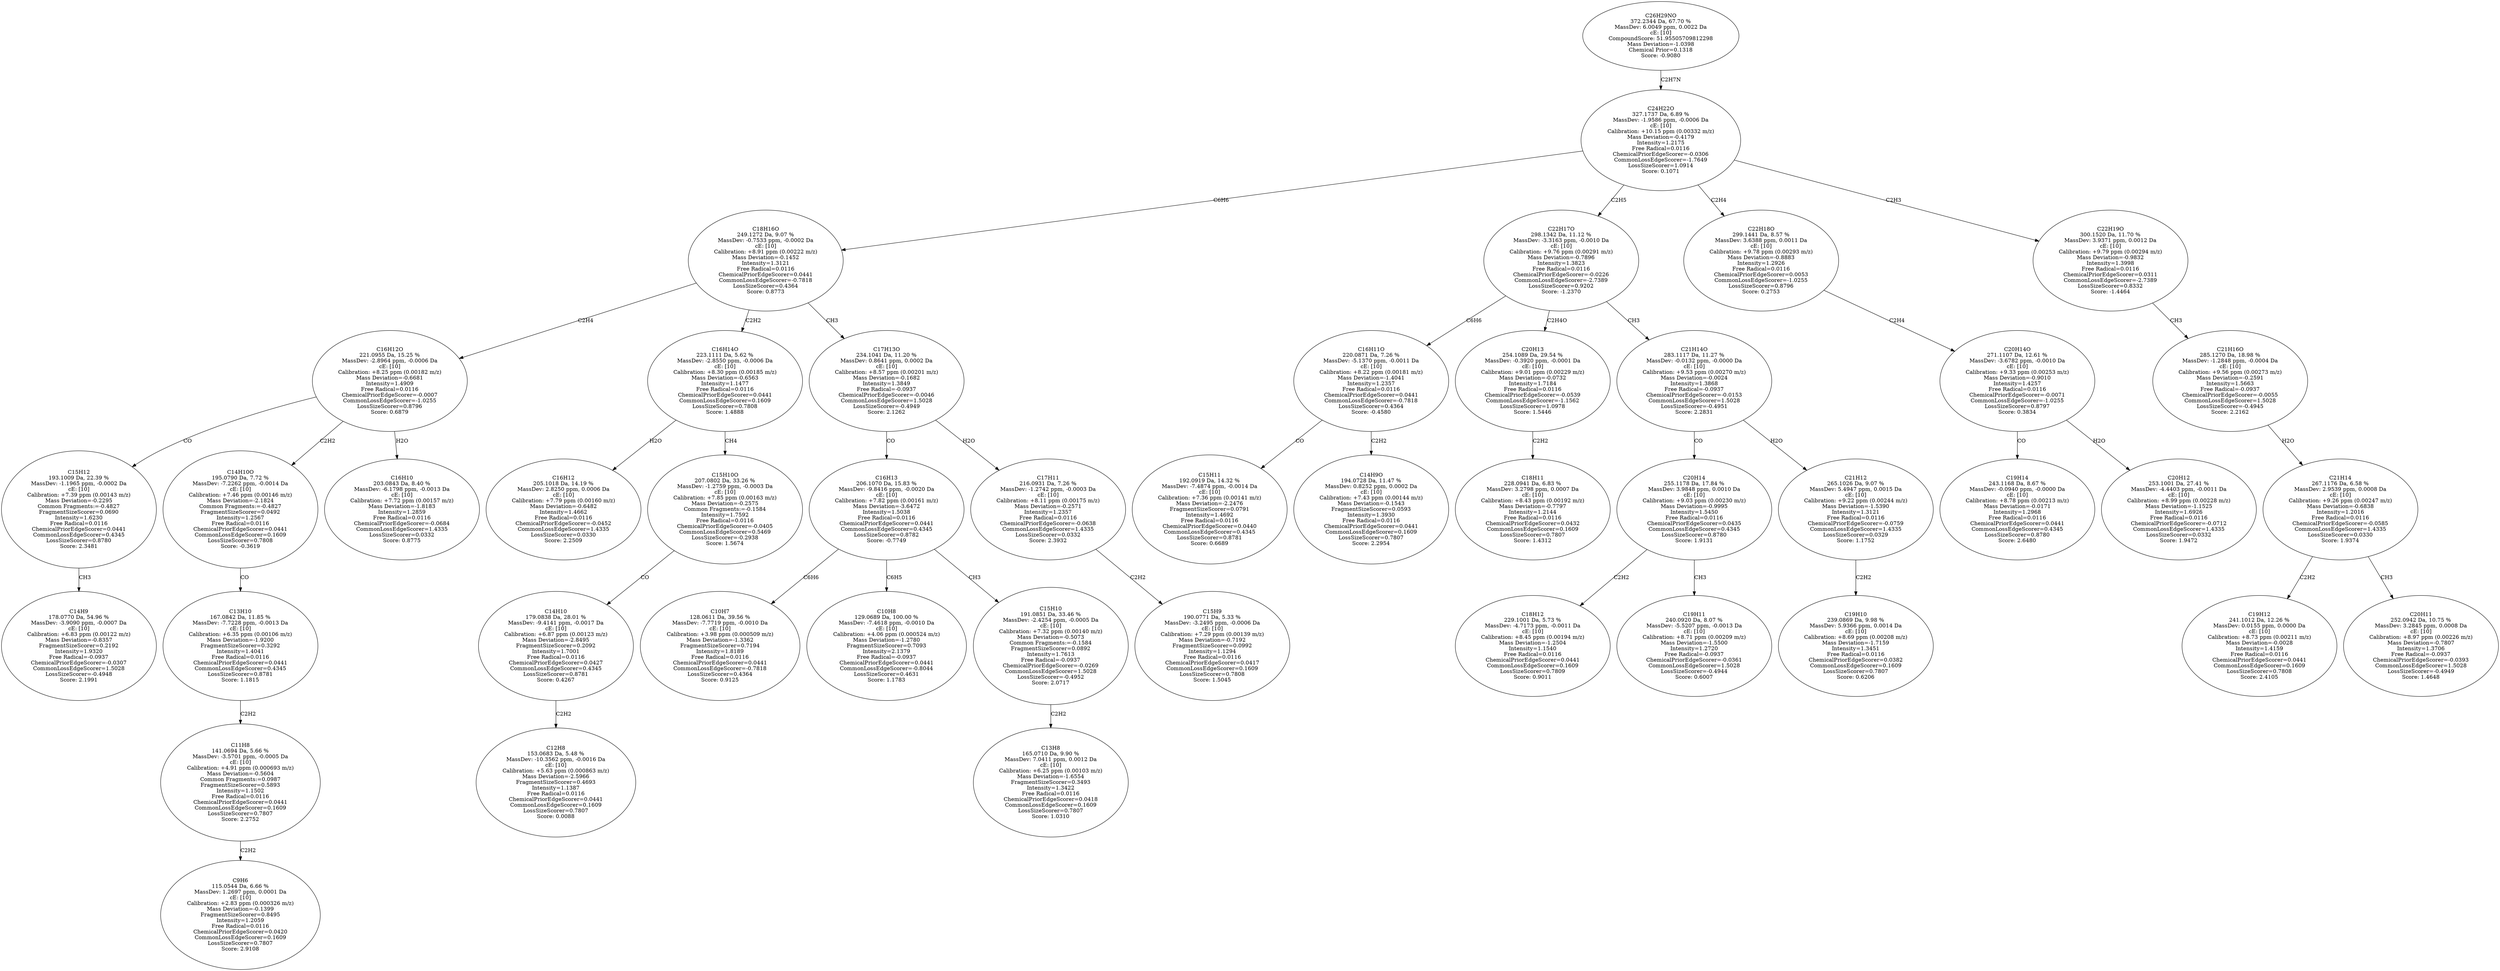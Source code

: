 strict digraph {
v1 [label="C14H9\n178.0770 Da, 54.96 %\nMassDev: -3.9090 ppm, -0.0007 Da\ncE: [10]\nCalibration: +6.83 ppm (0.00122 m/z)\nMass Deviation=-0.8357\nFragmentSizeScorer=0.2192\nIntensity=1.9320\nFree Radical=-0.0937\nChemicalPriorEdgeScorer=-0.0307\nCommonLossEdgeScorer=1.5028\nLossSizeScorer=-0.4948\nScore: 2.1991"];
v2 [label="C15H12\n193.1009 Da, 22.39 %\nMassDev: -1.1965 ppm, -0.0002 Da\ncE: [10]\nCalibration: +7.39 ppm (0.00143 m/z)\nMass Deviation=-0.2295\nCommon Fragments:=-0.4827\nFragmentSizeScorer=0.0690\nIntensity=1.6230\nFree Radical=0.0116\nChemicalPriorEdgeScorer=0.0441\nCommonLossEdgeScorer=0.4345\nLossSizeScorer=0.8780\nScore: 2.3481"];
v3 [label="C9H6\n115.0544 Da, 6.66 %\nMassDev: 1.2697 ppm, 0.0001 Da\ncE: [10]\nCalibration: +2.83 ppm (0.000326 m/z)\nMass Deviation=-0.1399\nFragmentSizeScorer=0.8495\nIntensity=1.2059\nFree Radical=0.0116\nChemicalPriorEdgeScorer=0.0420\nCommonLossEdgeScorer=0.1609\nLossSizeScorer=0.7807\nScore: 2.9108"];
v4 [label="C11H8\n141.0694 Da, 5.66 %\nMassDev: -3.5701 ppm, -0.0005 Da\ncE: [10]\nCalibration: +4.91 ppm (0.000693 m/z)\nMass Deviation=-0.5604\nCommon Fragments:=0.0987\nFragmentSizeScorer=0.5893\nIntensity=1.1502\nFree Radical=0.0116\nChemicalPriorEdgeScorer=0.0441\nCommonLossEdgeScorer=0.1609\nLossSizeScorer=0.7807\nScore: 2.2752"];
v5 [label="C13H10\n167.0842 Da, 11.85 %\nMassDev: -7.7228 ppm, -0.0013 Da\ncE: [10]\nCalibration: +6.35 ppm (0.00106 m/z)\nMass Deviation=-1.9200\nFragmentSizeScorer=0.3292\nIntensity=1.4041\nFree Radical=0.0116\nChemicalPriorEdgeScorer=0.0441\nCommonLossEdgeScorer=0.4345\nLossSizeScorer=0.8781\nScore: 1.1815"];
v6 [label="C14H10O\n195.0790 Da, 7.72 %\nMassDev: -7.2262 ppm, -0.0014 Da\ncE: [10]\nCalibration: +7.46 ppm (0.00146 m/z)\nMass Deviation=-2.1824\nCommon Fragments:=-0.4827\nFragmentSizeScorer=0.0492\nIntensity=1.2567\nFree Radical=0.0116\nChemicalPriorEdgeScorer=0.0441\nCommonLossEdgeScorer=0.1609\nLossSizeScorer=0.7808\nScore: -0.3619"];
v7 [label="C16H10\n203.0843 Da, 8.40 %\nMassDev: -6.1798 ppm, -0.0013 Da\ncE: [10]\nCalibration: +7.72 ppm (0.00157 m/z)\nMass Deviation=-1.8183\nIntensity=1.2859\nFree Radical=0.0116\nChemicalPriorEdgeScorer=-0.0684\nCommonLossEdgeScorer=1.4335\nLossSizeScorer=0.0332\nScore: 0.8775"];
v8 [label="C16H12O\n221.0955 Da, 15.25 %\nMassDev: -2.8964 ppm, -0.0006 Da\ncE: [10]\nCalibration: +8.25 ppm (0.00182 m/z)\nMass Deviation=-0.6681\nIntensity=1.4909\nFree Radical=0.0116\nChemicalPriorEdgeScorer=-0.0007\nCommonLossEdgeScorer=-1.0255\nLossSizeScorer=0.8796\nScore: 0.6879"];
v9 [label="C16H12\n205.1018 Da, 14.19 %\nMassDev: 2.8250 ppm, 0.0006 Da\ncE: [10]\nCalibration: +7.79 ppm (0.00160 m/z)\nMass Deviation=-0.6482\nIntensity=1.4662\nFree Radical=0.0116\nChemicalPriorEdgeScorer=-0.0452\nCommonLossEdgeScorer=1.4335\nLossSizeScorer=0.0330\nScore: 2.2509"];
v10 [label="C12H8\n153.0683 Da, 5.48 %\nMassDev: -10.3562 ppm, -0.0016 Da\ncE: [10]\nCalibration: +5.63 ppm (0.000863 m/z)\nMass Deviation=-2.5966\nFragmentSizeScorer=0.4693\nIntensity=1.1387\nFree Radical=0.0116\nChemicalPriorEdgeScorer=0.0441\nCommonLossEdgeScorer=0.1609\nLossSizeScorer=0.7807\nScore: 0.0088"];
v11 [label="C14H10\n179.0838 Da, 28.01 %\nMassDev: -9.4141 ppm, -0.0017 Da\ncE: [10]\nCalibration: +6.87 ppm (0.00123 m/z)\nMass Deviation=-2.8495\nFragmentSizeScorer=0.2092\nIntensity=1.7001\nFree Radical=0.0116\nChemicalPriorEdgeScorer=0.0427\nCommonLossEdgeScorer=0.4345\nLossSizeScorer=0.8781\nScore: 0.4267"];
v12 [label="C15H10O\n207.0802 Da, 33.26 %\nMassDev: -1.2759 ppm, -0.0003 Da\ncE: [10]\nCalibration: +7.85 ppm (0.00163 m/z)\nMass Deviation=-0.2575\nCommon Fragments:=-0.1584\nIntensity=1.7592\nFree Radical=0.0116\nChemicalPriorEdgeScorer=-0.0405\nCommonLossEdgeScorer=0.5469\nLossSizeScorer=-0.2938\nScore: 1.5674"];
v13 [label="C16H14O\n223.1111 Da, 5.62 %\nMassDev: -2.8550 ppm, -0.0006 Da\ncE: [10]\nCalibration: +8.30 ppm (0.00185 m/z)\nMass Deviation=-0.6563\nIntensity=1.1477\nFree Radical=0.0116\nChemicalPriorEdgeScorer=0.0441\nCommonLossEdgeScorer=0.1609\nLossSizeScorer=0.7808\nScore: 1.4888"];
v14 [label="C10H7\n128.0611 Da, 39.56 %\nMassDev: -7.7719 ppm, -0.0010 Da\ncE: [10]\nCalibration: +3.98 ppm (0.000509 m/z)\nMass Deviation=-1.3362\nFragmentSizeScorer=0.7194\nIntensity=1.8189\nFree Radical=0.0116\nChemicalPriorEdgeScorer=0.0441\nCommonLossEdgeScorer=-0.7818\nLossSizeScorer=0.4364\nScore: 0.9125"];
v15 [label="C10H8\n129.0689 Da, 100.00 %\nMassDev: -7.4618 ppm, -0.0010 Da\ncE: [10]\nCalibration: +4.06 ppm (0.000524 m/z)\nMass Deviation=-1.2780\nFragmentSizeScorer=0.7093\nIntensity=2.1379\nFree Radical=-0.0937\nChemicalPriorEdgeScorer=0.0441\nCommonLossEdgeScorer=-0.8044\nLossSizeScorer=0.4631\nScore: 1.1783"];
v16 [label="C13H8\n165.0710 Da, 9.90 %\nMassDev: 7.0411 ppm, 0.0012 Da\ncE: [10]\nCalibration: +6.25 ppm (0.00103 m/z)\nMass Deviation=-1.6554\nFragmentSizeScorer=0.3493\nIntensity=1.3422\nFree Radical=0.0116\nChemicalPriorEdgeScorer=0.0418\nCommonLossEdgeScorer=0.1609\nLossSizeScorer=0.7807\nScore: 1.0310"];
v17 [label="C15H10\n191.0851 Da, 33.46 %\nMassDev: -2.4254 ppm, -0.0005 Da\ncE: [10]\nCalibration: +7.32 ppm (0.00140 m/z)\nMass Deviation=-0.5073\nCommon Fragments:=-0.1584\nFragmentSizeScorer=0.0892\nIntensity=1.7613\nFree Radical=-0.0937\nChemicalPriorEdgeScorer=-0.0269\nCommonLossEdgeScorer=1.5028\nLossSizeScorer=-0.4952\nScore: 2.0717"];
v18 [label="C16H13\n206.1070 Da, 15.83 %\nMassDev: -9.8416 ppm, -0.0020 Da\ncE: [10]\nCalibration: +7.82 ppm (0.00161 m/z)\nMass Deviation=-3.6472\nIntensity=1.5038\nFree Radical=0.0116\nChemicalPriorEdgeScorer=0.0441\nCommonLossEdgeScorer=0.4345\nLossSizeScorer=0.8782\nScore: -0.7749"];
v19 [label="C15H9\n190.0771 Da, 5.33 %\nMassDev: -3.2495 ppm, -0.0006 Da\ncE: [10]\nCalibration: +7.29 ppm (0.00139 m/z)\nMass Deviation=-0.7192\nFragmentSizeScorer=0.0992\nIntensity=1.1294\nFree Radical=0.0116\nChemicalPriorEdgeScorer=0.0417\nCommonLossEdgeScorer=0.1609\nLossSizeScorer=0.7808\nScore: 1.5045"];
v20 [label="C17H11\n216.0931 Da, 7.26 %\nMassDev: -1.2742 ppm, -0.0003 Da\ncE: [10]\nCalibration: +8.11 ppm (0.00175 m/z)\nMass Deviation=-0.2571\nIntensity=1.2357\nFree Radical=0.0116\nChemicalPriorEdgeScorer=-0.0638\nCommonLossEdgeScorer=1.4335\nLossSizeScorer=0.0332\nScore: 2.3932"];
v21 [label="C17H13O\n234.1041 Da, 11.20 %\nMassDev: 0.8641 ppm, 0.0002 Da\ncE: [10]\nCalibration: +8.57 ppm (0.00201 m/z)\nMass Deviation=-0.1682\nIntensity=1.3849\nFree Radical=-0.0937\nChemicalPriorEdgeScorer=-0.0046\nCommonLossEdgeScorer=1.5028\nLossSizeScorer=-0.4949\nScore: 2.1262"];
v22 [label="C18H16O\n249.1272 Da, 9.07 %\nMassDev: -0.7533 ppm, -0.0002 Da\ncE: [10]\nCalibration: +8.91 ppm (0.00222 m/z)\nMass Deviation=-0.1452\nIntensity=1.3121\nFree Radical=0.0116\nChemicalPriorEdgeScorer=0.0441\nCommonLossEdgeScorer=-0.7818\nLossSizeScorer=0.4364\nScore: 0.8773"];
v23 [label="C15H11\n192.0919 Da, 14.32 %\nMassDev: -7.4874 ppm, -0.0014 Da\ncE: [10]\nCalibration: +7.36 ppm (0.00141 m/z)\nMass Deviation=-2.2476\nFragmentSizeScorer=0.0791\nIntensity=1.4692\nFree Radical=0.0116\nChemicalPriorEdgeScorer=0.0440\nCommonLossEdgeScorer=0.4345\nLossSizeScorer=0.8781\nScore: 0.6689"];
v24 [label="C14H9O\n194.0728 Da, 11.47 %\nMassDev: 0.8252 ppm, 0.0002 Da\ncE: [10]\nCalibration: +7.43 ppm (0.00144 m/z)\nMass Deviation=-0.1543\nFragmentSizeScorer=0.0593\nIntensity=1.3930\nFree Radical=0.0116\nChemicalPriorEdgeScorer=0.0441\nCommonLossEdgeScorer=0.1609\nLossSizeScorer=0.7807\nScore: 2.2954"];
v25 [label="C16H11O\n220.0871 Da, 7.26 %\nMassDev: -5.1370 ppm, -0.0011 Da\ncE: [10]\nCalibration: +8.22 ppm (0.00181 m/z)\nMass Deviation=-1.4041\nIntensity=1.2357\nFree Radical=0.0116\nChemicalPriorEdgeScorer=0.0441\nCommonLossEdgeScorer=-0.7818\nLossSizeScorer=0.4364\nScore: -0.4580"];
v26 [label="C18H11\n228.0941 Da, 6.83 %\nMassDev: 3.2798 ppm, 0.0007 Da\ncE: [10]\nCalibration: +8.43 ppm (0.00192 m/z)\nMass Deviation=-0.7797\nIntensity=1.2144\nFree Radical=0.0116\nChemicalPriorEdgeScorer=0.0432\nCommonLossEdgeScorer=0.1609\nLossSizeScorer=0.7807\nScore: 1.4312"];
v27 [label="C20H13\n254.1089 Da, 29.54 %\nMassDev: -0.3920 ppm, -0.0001 Da\ncE: [10]\nCalibration: +9.01 ppm (0.00229 m/z)\nMass Deviation=-0.0732\nIntensity=1.7184\nFree Radical=0.0116\nChemicalPriorEdgeScorer=-0.0539\nCommonLossEdgeScorer=-1.1562\nLossSizeScorer=1.0978\nScore: 1.5446"];
v28 [label="C18H12\n229.1001 Da, 5.73 %\nMassDev: -4.7173 ppm, -0.0011 Da\ncE: [10]\nCalibration: +8.45 ppm (0.00194 m/z)\nMass Deviation=-1.2504\nIntensity=1.1540\nFree Radical=0.0116\nChemicalPriorEdgeScorer=0.0441\nCommonLossEdgeScorer=0.1609\nLossSizeScorer=0.7809\nScore: 0.9011"];
v29 [label="C19H11\n240.0920 Da, 8.07 %\nMassDev: -5.5207 ppm, -0.0013 Da\ncE: [10]\nCalibration: +8.71 ppm (0.00209 m/z)\nMass Deviation=-1.5500\nIntensity=1.2720\nFree Radical=-0.0937\nChemicalPriorEdgeScorer=-0.0361\nCommonLossEdgeScorer=1.5028\nLossSizeScorer=-0.4944\nScore: 0.6007"];
v30 [label="C20H14\n255.1178 Da, 17.84 %\nMassDev: 3.9848 ppm, 0.0010 Da\ncE: [10]\nCalibration: +9.03 ppm (0.00230 m/z)\nMass Deviation=-0.9995\nIntensity=1.5450\nFree Radical=0.0116\nChemicalPriorEdgeScorer=0.0435\nCommonLossEdgeScorer=0.4345\nLossSizeScorer=0.8780\nScore: 1.9131"];
v31 [label="C19H10\n239.0869 Da, 9.98 %\nMassDev: 5.9366 ppm, 0.0014 Da\ncE: [10]\nCalibration: +8.69 ppm (0.00208 m/z)\nMass Deviation=-1.7159\nIntensity=1.3451\nFree Radical=0.0116\nChemicalPriorEdgeScorer=0.0382\nCommonLossEdgeScorer=0.1609\nLossSizeScorer=0.7807\nScore: 0.6206"];
v32 [label="C21H12\n265.1026 Da, 9.07 %\nMassDev: 5.4947 ppm, 0.0015 Da\ncE: [10]\nCalibration: +9.22 ppm (0.00244 m/z)\nMass Deviation=-1.5390\nIntensity=1.3121\nFree Radical=0.0116\nChemicalPriorEdgeScorer=-0.0759\nCommonLossEdgeScorer=1.4335\nLossSizeScorer=0.0329\nScore: 1.1752"];
v33 [label="C21H14O\n283.1117 Da, 11.27 %\nMassDev: -0.0132 ppm, -0.0000 Da\ncE: [10]\nCalibration: +9.53 ppm (0.00270 m/z)\nMass Deviation=-0.0024\nIntensity=1.3868\nFree Radical=-0.0937\nChemicalPriorEdgeScorer=-0.0153\nCommonLossEdgeScorer=1.5028\nLossSizeScorer=-0.4951\nScore: 2.2831"];
v34 [label="C22H17O\n298.1342 Da, 11.12 %\nMassDev: -3.3163 ppm, -0.0010 Da\ncE: [10]\nCalibration: +9.76 ppm (0.00291 m/z)\nMass Deviation=-0.7896\nIntensity=1.3823\nFree Radical=0.0116\nChemicalPriorEdgeScorer=-0.0226\nCommonLossEdgeScorer=-2.7389\nLossSizeScorer=0.9202\nScore: -1.2370"];
v35 [label="C19H14\n243.1168 Da, 8.67 %\nMassDev: -0.0940 ppm, -0.0000 Da\ncE: [10]\nCalibration: +8.78 ppm (0.00213 m/z)\nMass Deviation=-0.0171\nIntensity=1.2968\nFree Radical=0.0116\nChemicalPriorEdgeScorer=0.0441\nCommonLossEdgeScorer=0.4345\nLossSizeScorer=0.8780\nScore: 2.6480"];
v36 [label="C20H12\n253.1001 Da, 27.41 %\nMassDev: -4.4403 ppm, -0.0011 Da\ncE: [10]\nCalibration: +8.99 ppm (0.00228 m/z)\nMass Deviation=-1.1525\nIntensity=1.6926\nFree Radical=0.0116\nChemicalPriorEdgeScorer=-0.0712\nCommonLossEdgeScorer=1.4335\nLossSizeScorer=0.0332\nScore: 1.9472"];
v37 [label="C20H14O\n271.1107 Da, 12.61 %\nMassDev: -3.6782 ppm, -0.0010 Da\ncE: [10]\nCalibration: +9.33 ppm (0.00253 m/z)\nMass Deviation=-0.9010\nIntensity=1.4257\nFree Radical=0.0116\nChemicalPriorEdgeScorer=-0.0071\nCommonLossEdgeScorer=-1.0255\nLossSizeScorer=0.8797\nScore: 0.3834"];
v38 [label="C22H18O\n299.1441 Da, 8.57 %\nMassDev: 3.6388 ppm, 0.0011 Da\ncE: [10]\nCalibration: +9.78 ppm (0.00293 m/z)\nMass Deviation=-0.8883\nIntensity=1.2926\nFree Radical=0.0116\nChemicalPriorEdgeScorer=0.0053\nCommonLossEdgeScorer=-1.0255\nLossSizeScorer=0.8796\nScore: 0.2753"];
v39 [label="C19H12\n241.1012 Da, 12.26 %\nMassDev: 0.0155 ppm, 0.0000 Da\ncE: [10]\nCalibration: +8.73 ppm (0.00211 m/z)\nMass Deviation=-0.0028\nIntensity=1.4159\nFree Radical=0.0116\nChemicalPriorEdgeScorer=0.0441\nCommonLossEdgeScorer=0.1609\nLossSizeScorer=0.7808\nScore: 2.4105"];
v40 [label="C20H11\n252.0942 Da, 10.75 %\nMassDev: 3.2845 ppm, 0.0008 Da\ncE: [10]\nCalibration: +8.97 ppm (0.00226 m/z)\nMass Deviation=-0.7807\nIntensity=1.3706\nFree Radical=-0.0937\nChemicalPriorEdgeScorer=-0.0393\nCommonLossEdgeScorer=1.5028\nLossSizeScorer=-0.4949\nScore: 1.4648"];
v41 [label="C21H14\n267.1176 Da, 6.58 %\nMassDev: 2.9539 ppm, 0.0008 Da\ncE: [10]\nCalibration: +9.26 ppm (0.00247 m/z)\nMass Deviation=-0.6838\nIntensity=1.2016\nFree Radical=0.0116\nChemicalPriorEdgeScorer=-0.0585\nCommonLossEdgeScorer=1.4335\nLossSizeScorer=0.0330\nScore: 1.9374"];
v42 [label="C21H16O\n285.1270 Da, 18.98 %\nMassDev: -1.2848 ppm, -0.0004 Da\ncE: [10]\nCalibration: +9.56 ppm (0.00273 m/z)\nMass Deviation=-0.2591\nIntensity=1.5663\nFree Radical=-0.0937\nChemicalPriorEdgeScorer=-0.0055\nCommonLossEdgeScorer=1.5028\nLossSizeScorer=-0.4945\nScore: 2.2162"];
v43 [label="C22H19O\n300.1520 Da, 11.70 %\nMassDev: 3.9371 ppm, 0.0012 Da\ncE: [10]\nCalibration: +9.79 ppm (0.00294 m/z)\nMass Deviation=-0.9832\nIntensity=1.3998\nFree Radical=0.0116\nChemicalPriorEdgeScorer=0.0311\nCommonLossEdgeScorer=-2.7389\nLossSizeScorer=0.8332\nScore: -1.4464"];
v44 [label="C24H22O\n327.1737 Da, 6.89 %\nMassDev: -1.9586 ppm, -0.0006 Da\ncE: [10]\nCalibration: +10.15 ppm (0.00332 m/z)\nMass Deviation=-0.4179\nIntensity=1.2175\nFree Radical=0.0116\nChemicalPriorEdgeScorer=-0.0306\nCommonLossEdgeScorer=-1.7649\nLossSizeScorer=1.0914\nScore: 0.1071"];
v45 [label="C26H29NO\n372.2344 Da, 67.70 %\nMassDev: 6.0049 ppm, 0.0022 Da\ncE: [10]\nCompoundScore: 51.95505709812298\nMass Deviation=-1.0398\nChemical Prior=0.1318\nScore: -0.9080"];
v2 -> v1 [label="CH3"];
v8 -> v2 [label="CO"];
v4 -> v3 [label="C2H2"];
v5 -> v4 [label="C2H2"];
v6 -> v5 [label="CO"];
v8 -> v6 [label="C2H2"];
v8 -> v7 [label="H2O"];
v22 -> v8 [label="C2H4"];
v13 -> v9 [label="H2O"];
v11 -> v10 [label="C2H2"];
v12 -> v11 [label="CO"];
v13 -> v12 [label="CH4"];
v22 -> v13 [label="C2H2"];
v18 -> v14 [label="C6H6"];
v18 -> v15 [label="C6H5"];
v17 -> v16 [label="C2H2"];
v18 -> v17 [label="CH3"];
v21 -> v18 [label="CO"];
v20 -> v19 [label="C2H2"];
v21 -> v20 [label="H2O"];
v22 -> v21 [label="CH3"];
v44 -> v22 [label="C6H6"];
v25 -> v23 [label="CO"];
v25 -> v24 [label="C2H2"];
v34 -> v25 [label="C6H6"];
v27 -> v26 [label="C2H2"];
v34 -> v27 [label="C2H4O"];
v30 -> v28 [label="C2H2"];
v30 -> v29 [label="CH3"];
v33 -> v30 [label="CO"];
v32 -> v31 [label="C2H2"];
v33 -> v32 [label="H2O"];
v34 -> v33 [label="CH3"];
v44 -> v34 [label="C2H5"];
v37 -> v35 [label="CO"];
v37 -> v36 [label="H2O"];
v38 -> v37 [label="C2H4"];
v44 -> v38 [label="C2H4"];
v41 -> v39 [label="C2H2"];
v41 -> v40 [label="CH3"];
v42 -> v41 [label="H2O"];
v43 -> v42 [label="CH3"];
v44 -> v43 [label="C2H3"];
v45 -> v44 [label="C2H7N"];
}